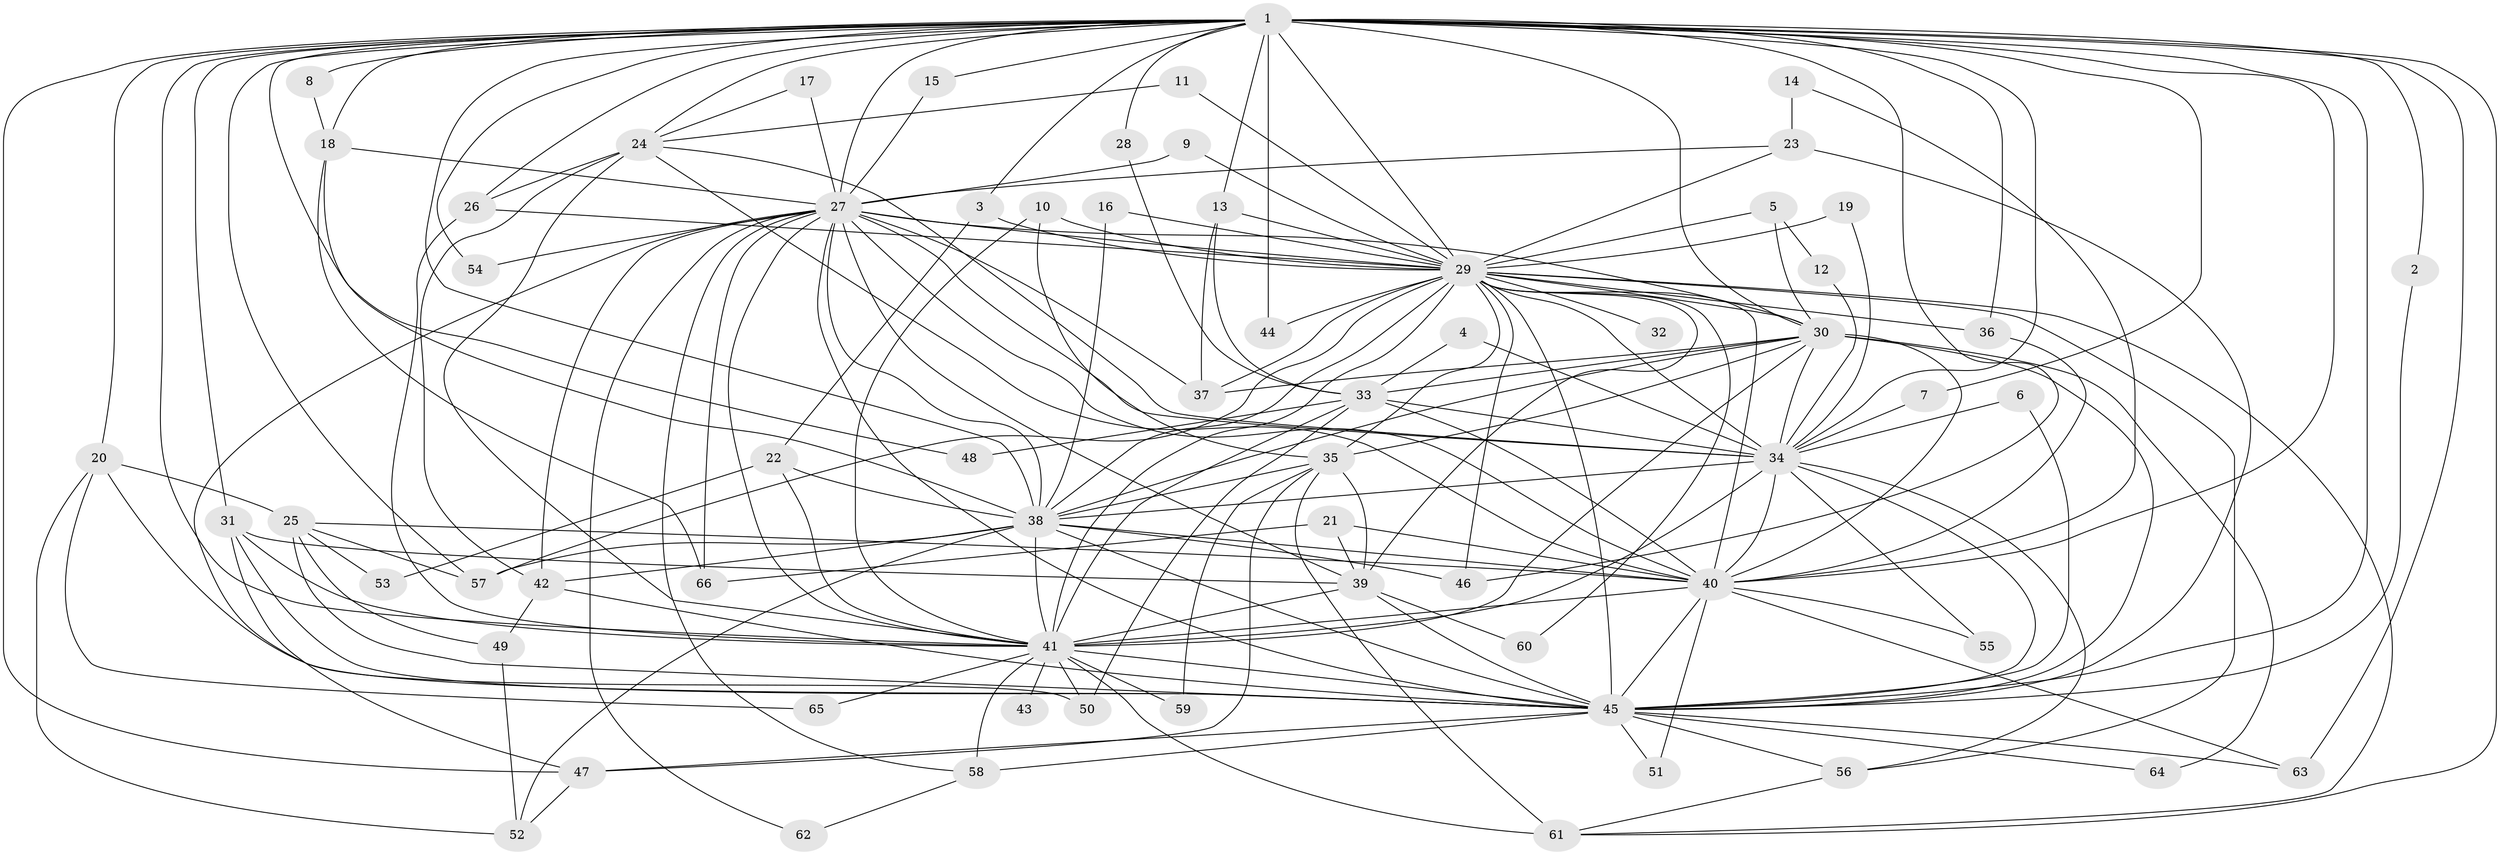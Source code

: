 // original degree distribution, {26: 0.015267175572519083, 20: 0.007633587786259542, 25: 0.007633587786259542, 34: 0.007633587786259542, 24: 0.007633587786259542, 18: 0.007633587786259542, 19: 0.007633587786259542, 21: 0.007633587786259542, 16: 0.007633587786259542, 5: 0.061068702290076333, 6: 0.007633587786259542, 11: 0.007633587786259542, 8: 0.007633587786259542, 4: 0.10687022900763359, 3: 0.20610687022900764, 2: 0.5190839694656488, 7: 0.007633587786259542}
// Generated by graph-tools (version 1.1) at 2025/25/03/09/25 03:25:46]
// undirected, 66 vertices, 186 edges
graph export_dot {
graph [start="1"]
  node [color=gray90,style=filled];
  1;
  2;
  3;
  4;
  5;
  6;
  7;
  8;
  9;
  10;
  11;
  12;
  13;
  14;
  15;
  16;
  17;
  18;
  19;
  20;
  21;
  22;
  23;
  24;
  25;
  26;
  27;
  28;
  29;
  30;
  31;
  32;
  33;
  34;
  35;
  36;
  37;
  38;
  39;
  40;
  41;
  42;
  43;
  44;
  45;
  46;
  47;
  48;
  49;
  50;
  51;
  52;
  53;
  54;
  55;
  56;
  57;
  58;
  59;
  60;
  61;
  62;
  63;
  64;
  65;
  66;
  1 -- 2 [weight=1.0];
  1 -- 3 [weight=1.0];
  1 -- 7 [weight=1.0];
  1 -- 8 [weight=1.0];
  1 -- 13 [weight=1.0];
  1 -- 15 [weight=1.0];
  1 -- 18 [weight=1.0];
  1 -- 20 [weight=1.0];
  1 -- 24 [weight=1.0];
  1 -- 26 [weight=1.0];
  1 -- 27 [weight=2.0];
  1 -- 28 [weight=1.0];
  1 -- 29 [weight=4.0];
  1 -- 30 [weight=3.0];
  1 -- 31 [weight=1.0];
  1 -- 34 [weight=2.0];
  1 -- 36 [weight=2.0];
  1 -- 38 [weight=2.0];
  1 -- 40 [weight=2.0];
  1 -- 41 [weight=2.0];
  1 -- 44 [weight=3.0];
  1 -- 45 [weight=2.0];
  1 -- 46 [weight=1.0];
  1 -- 47 [weight=1.0];
  1 -- 48 [weight=1.0];
  1 -- 54 [weight=1.0];
  1 -- 57 [weight=1.0];
  1 -- 61 [weight=1.0];
  1 -- 63 [weight=1.0];
  2 -- 45 [weight=1.0];
  3 -- 22 [weight=1.0];
  3 -- 29 [weight=1.0];
  4 -- 33 [weight=1.0];
  4 -- 34 [weight=1.0];
  5 -- 12 [weight=1.0];
  5 -- 29 [weight=1.0];
  5 -- 30 [weight=1.0];
  6 -- 34 [weight=1.0];
  6 -- 45 [weight=1.0];
  7 -- 34 [weight=1.0];
  8 -- 18 [weight=1.0];
  9 -- 27 [weight=1.0];
  9 -- 29 [weight=1.0];
  10 -- 29 [weight=1.0];
  10 -- 35 [weight=1.0];
  10 -- 41 [weight=1.0];
  11 -- 24 [weight=1.0];
  11 -- 29 [weight=1.0];
  12 -- 34 [weight=1.0];
  13 -- 29 [weight=1.0];
  13 -- 33 [weight=1.0];
  13 -- 37 [weight=1.0];
  14 -- 23 [weight=1.0];
  14 -- 40 [weight=1.0];
  15 -- 27 [weight=1.0];
  16 -- 29 [weight=1.0];
  16 -- 38 [weight=1.0];
  17 -- 24 [weight=1.0];
  17 -- 27 [weight=1.0];
  18 -- 27 [weight=1.0];
  18 -- 38 [weight=1.0];
  18 -- 66 [weight=1.0];
  19 -- 29 [weight=1.0];
  19 -- 34 [weight=1.0];
  20 -- 25 [weight=2.0];
  20 -- 45 [weight=1.0];
  20 -- 52 [weight=1.0];
  20 -- 65 [weight=1.0];
  21 -- 39 [weight=1.0];
  21 -- 40 [weight=2.0];
  21 -- 66 [weight=1.0];
  22 -- 38 [weight=1.0];
  22 -- 41 [weight=1.0];
  22 -- 53 [weight=1.0];
  23 -- 27 [weight=1.0];
  23 -- 29 [weight=1.0];
  23 -- 45 [weight=1.0];
  24 -- 26 [weight=1.0];
  24 -- 34 [weight=1.0];
  24 -- 40 [weight=1.0];
  24 -- 41 [weight=1.0];
  24 -- 42 [weight=1.0];
  25 -- 40 [weight=1.0];
  25 -- 45 [weight=1.0];
  25 -- 49 [weight=1.0];
  25 -- 53 [weight=1.0];
  25 -- 57 [weight=1.0];
  26 -- 29 [weight=1.0];
  26 -- 41 [weight=1.0];
  27 -- 29 [weight=1.0];
  27 -- 30 [weight=1.0];
  27 -- 34 [weight=1.0];
  27 -- 37 [weight=1.0];
  27 -- 38 [weight=1.0];
  27 -- 39 [weight=1.0];
  27 -- 40 [weight=1.0];
  27 -- 41 [weight=1.0];
  27 -- 42 [weight=1.0];
  27 -- 45 [weight=1.0];
  27 -- 50 [weight=1.0];
  27 -- 54 [weight=1.0];
  27 -- 58 [weight=1.0];
  27 -- 62 [weight=1.0];
  27 -- 66 [weight=1.0];
  28 -- 33 [weight=1.0];
  29 -- 30 [weight=1.0];
  29 -- 32 [weight=1.0];
  29 -- 34 [weight=1.0];
  29 -- 35 [weight=1.0];
  29 -- 36 [weight=1.0];
  29 -- 37 [weight=1.0];
  29 -- 38 [weight=1.0];
  29 -- 39 [weight=1.0];
  29 -- 40 [weight=2.0];
  29 -- 41 [weight=1.0];
  29 -- 44 [weight=1.0];
  29 -- 45 [weight=2.0];
  29 -- 46 [weight=1.0];
  29 -- 56 [weight=1.0];
  29 -- 57 [weight=1.0];
  29 -- 60 [weight=1.0];
  29 -- 61 [weight=1.0];
  30 -- 33 [weight=1.0];
  30 -- 34 [weight=1.0];
  30 -- 35 [weight=1.0];
  30 -- 37 [weight=1.0];
  30 -- 38 [weight=1.0];
  30 -- 40 [weight=1.0];
  30 -- 41 [weight=1.0];
  30 -- 45 [weight=1.0];
  30 -- 64 [weight=1.0];
  31 -- 39 [weight=1.0];
  31 -- 41 [weight=2.0];
  31 -- 45 [weight=1.0];
  31 -- 47 [weight=1.0];
  33 -- 34 [weight=1.0];
  33 -- 40 [weight=1.0];
  33 -- 41 [weight=3.0];
  33 -- 48 [weight=1.0];
  33 -- 50 [weight=1.0];
  34 -- 38 [weight=2.0];
  34 -- 40 [weight=3.0];
  34 -- 41 [weight=1.0];
  34 -- 45 [weight=1.0];
  34 -- 55 [weight=1.0];
  34 -- 56 [weight=1.0];
  35 -- 38 [weight=1.0];
  35 -- 39 [weight=1.0];
  35 -- 47 [weight=1.0];
  35 -- 59 [weight=1.0];
  35 -- 61 [weight=1.0];
  36 -- 40 [weight=2.0];
  38 -- 40 [weight=2.0];
  38 -- 41 [weight=1.0];
  38 -- 42 [weight=1.0];
  38 -- 45 [weight=1.0];
  38 -- 46 [weight=1.0];
  38 -- 52 [weight=1.0];
  38 -- 57 [weight=1.0];
  39 -- 41 [weight=1.0];
  39 -- 45 [weight=1.0];
  39 -- 60 [weight=1.0];
  40 -- 41 [weight=1.0];
  40 -- 45 [weight=1.0];
  40 -- 51 [weight=1.0];
  40 -- 55 [weight=1.0];
  40 -- 63 [weight=1.0];
  41 -- 43 [weight=1.0];
  41 -- 45 [weight=3.0];
  41 -- 50 [weight=1.0];
  41 -- 58 [weight=2.0];
  41 -- 59 [weight=1.0];
  41 -- 61 [weight=2.0];
  41 -- 65 [weight=1.0];
  42 -- 45 [weight=1.0];
  42 -- 49 [weight=1.0];
  45 -- 47 [weight=1.0];
  45 -- 51 [weight=1.0];
  45 -- 56 [weight=1.0];
  45 -- 58 [weight=1.0];
  45 -- 63 [weight=1.0];
  45 -- 64 [weight=1.0];
  47 -- 52 [weight=1.0];
  49 -- 52 [weight=1.0];
  56 -- 61 [weight=1.0];
  58 -- 62 [weight=1.0];
}
